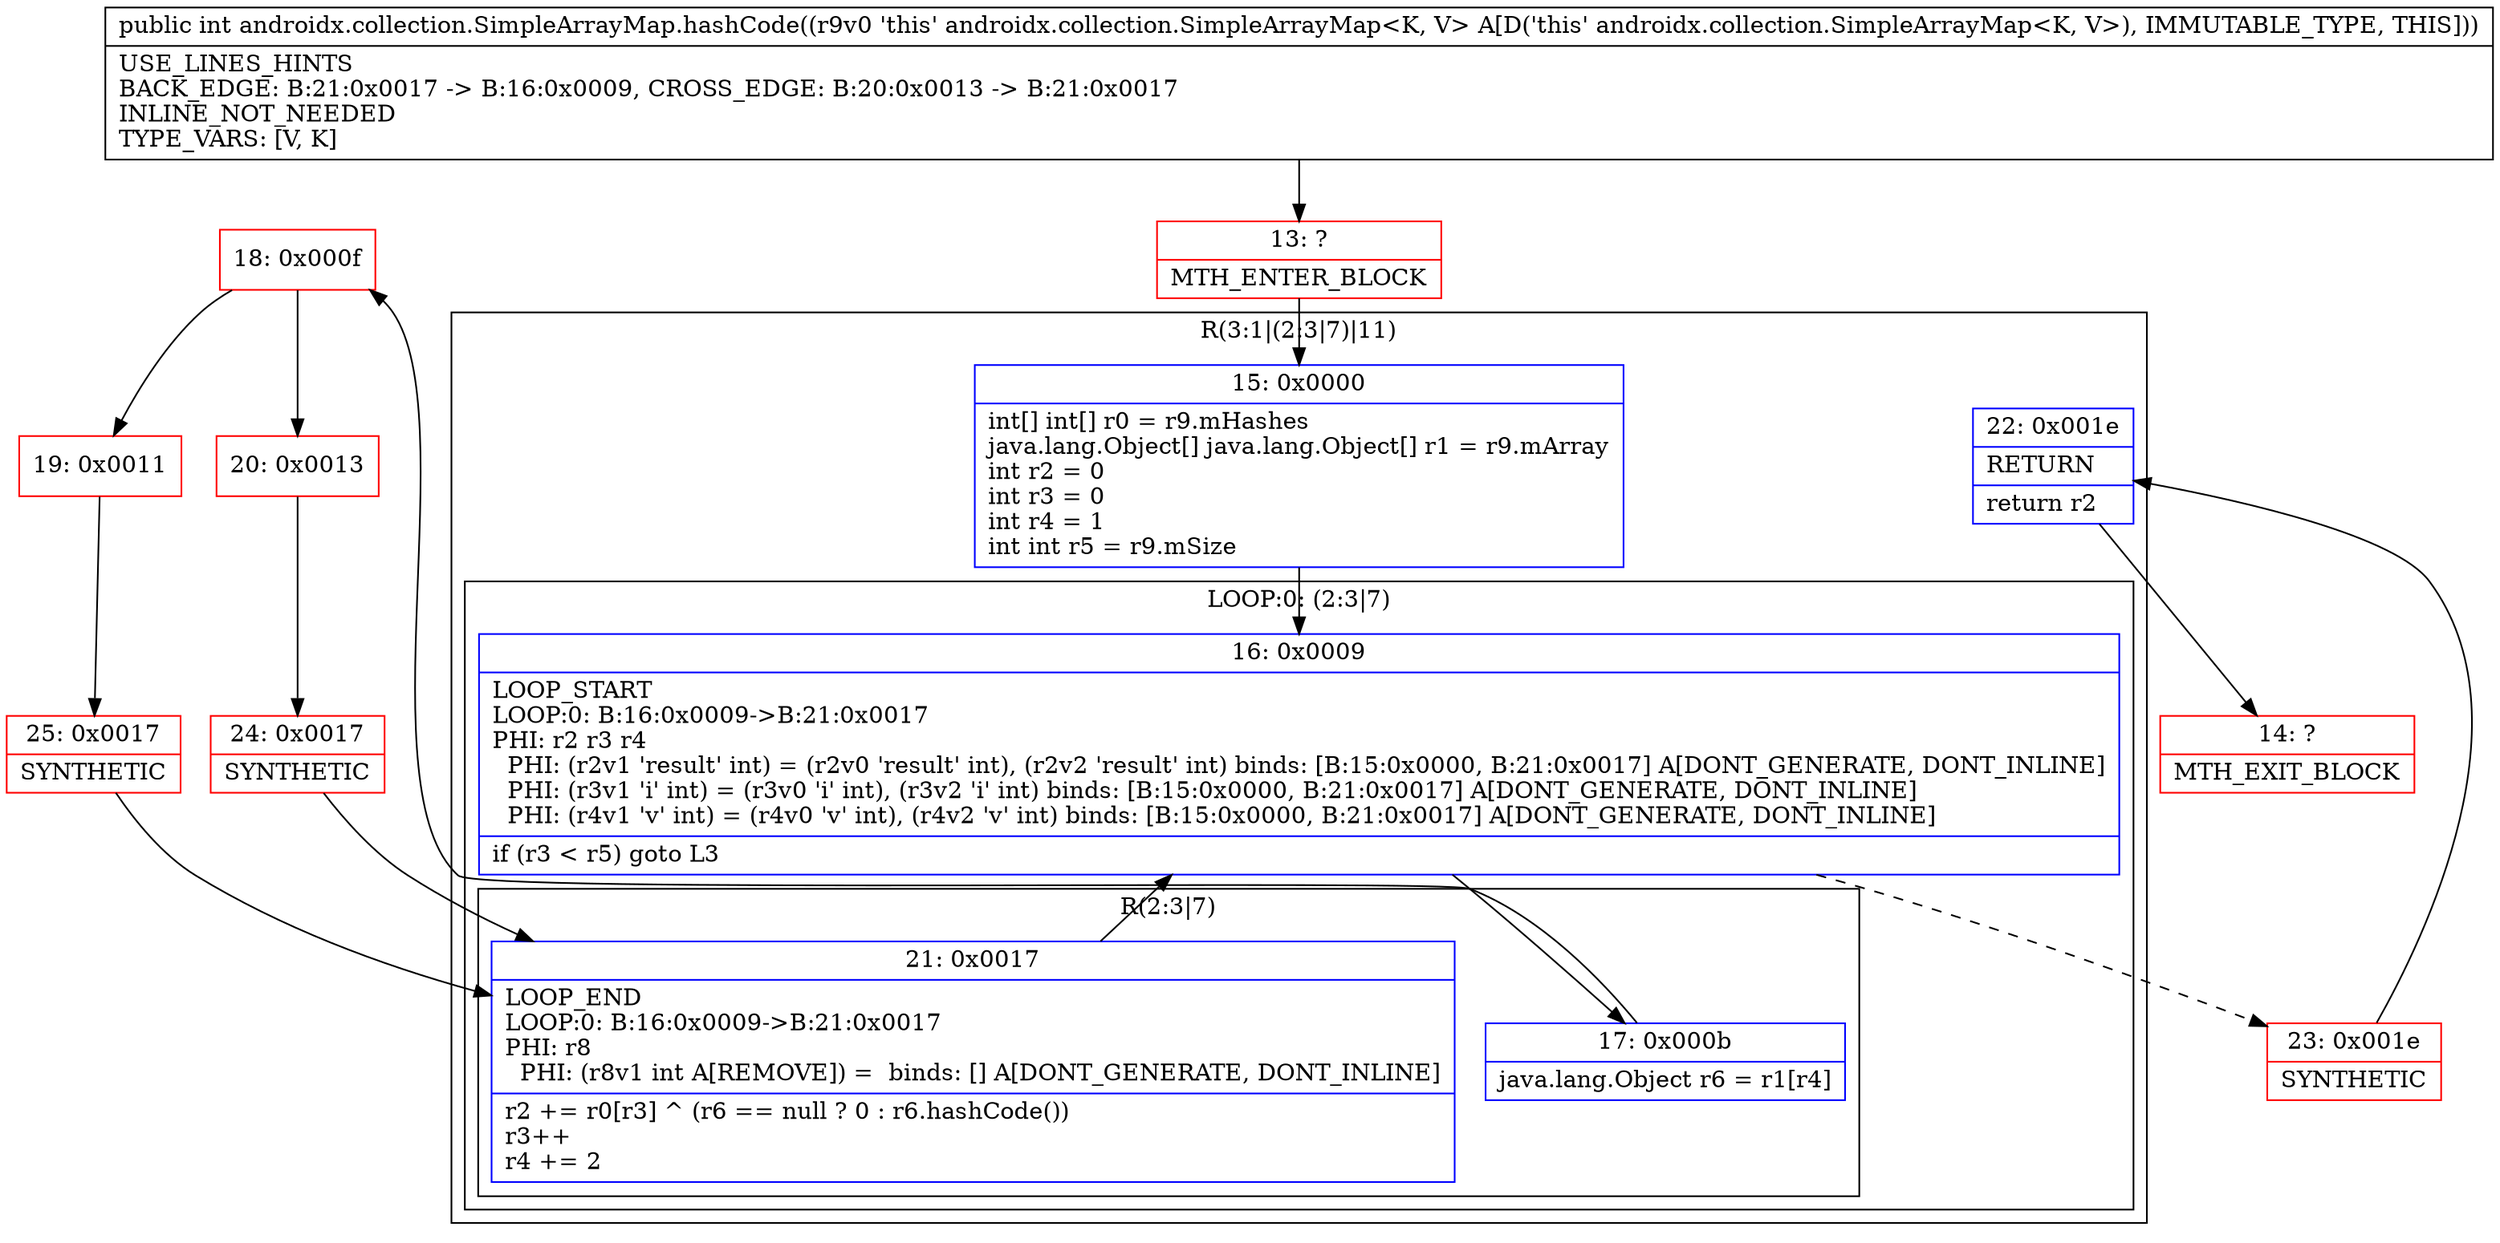 digraph "CFG forandroidx.collection.SimpleArrayMap.hashCode()I" {
subgraph cluster_Region_270263467 {
label = "R(3:1|(2:3|7)|11)";
node [shape=record,color=blue];
Node_15 [shape=record,label="{15\:\ 0x0000|int[] int[] r0 = r9.mHashes\ljava.lang.Object[] java.lang.Object[] r1 = r9.mArray\lint r2 = 0\lint r3 = 0\lint r4 = 1\lint int r5 = r9.mSize\l}"];
subgraph cluster_LoopRegion_93837135 {
label = "LOOP:0: (2:3|7)";
node [shape=record,color=blue];
Node_16 [shape=record,label="{16\:\ 0x0009|LOOP_START\lLOOP:0: B:16:0x0009\-\>B:21:0x0017\lPHI: r2 r3 r4 \l  PHI: (r2v1 'result' int) = (r2v0 'result' int), (r2v2 'result' int) binds: [B:15:0x0000, B:21:0x0017] A[DONT_GENERATE, DONT_INLINE]\l  PHI: (r3v1 'i' int) = (r3v0 'i' int), (r3v2 'i' int) binds: [B:15:0x0000, B:21:0x0017] A[DONT_GENERATE, DONT_INLINE]\l  PHI: (r4v1 'v' int) = (r4v0 'v' int), (r4v2 'v' int) binds: [B:15:0x0000, B:21:0x0017] A[DONT_GENERATE, DONT_INLINE]\l|if (r3 \< r5) goto L3\l}"];
subgraph cluster_Region_274591695 {
label = "R(2:3|7)";
node [shape=record,color=blue];
Node_17 [shape=record,label="{17\:\ 0x000b|java.lang.Object r6 = r1[r4]\l}"];
Node_21 [shape=record,label="{21\:\ 0x0017|LOOP_END\lLOOP:0: B:16:0x0009\-\>B:21:0x0017\lPHI: r8 \l  PHI: (r8v1 int A[REMOVE]) =  binds: [] A[DONT_GENERATE, DONT_INLINE]\l|r2 += r0[r3] ^ (r6 == null ? 0 : r6.hashCode())\lr3++\lr4 += 2\l}"];
}
}
Node_22 [shape=record,label="{22\:\ 0x001e|RETURN\l|return r2\l}"];
}
Node_13 [shape=record,color=red,label="{13\:\ ?|MTH_ENTER_BLOCK\l}"];
Node_18 [shape=record,color=red,label="{18\:\ 0x000f}"];
Node_19 [shape=record,color=red,label="{19\:\ 0x0011}"];
Node_25 [shape=record,color=red,label="{25\:\ 0x0017|SYNTHETIC\l}"];
Node_20 [shape=record,color=red,label="{20\:\ 0x0013}"];
Node_24 [shape=record,color=red,label="{24\:\ 0x0017|SYNTHETIC\l}"];
Node_23 [shape=record,color=red,label="{23\:\ 0x001e|SYNTHETIC\l}"];
Node_14 [shape=record,color=red,label="{14\:\ ?|MTH_EXIT_BLOCK\l}"];
MethodNode[shape=record,label="{public int androidx.collection.SimpleArrayMap.hashCode((r9v0 'this' androidx.collection.SimpleArrayMap\<K, V\> A[D('this' androidx.collection.SimpleArrayMap\<K, V\>), IMMUTABLE_TYPE, THIS]))  | USE_LINES_HINTS\lBACK_EDGE: B:21:0x0017 \-\> B:16:0x0009, CROSS_EDGE: B:20:0x0013 \-\> B:21:0x0017\lINLINE_NOT_NEEDED\lTYPE_VARS: [V, K]\l}"];
MethodNode -> Node_13;Node_15 -> Node_16;
Node_16 -> Node_17;
Node_16 -> Node_23[style=dashed];
Node_17 -> Node_18;
Node_21 -> Node_16;
Node_22 -> Node_14;
Node_13 -> Node_15;
Node_18 -> Node_19;
Node_18 -> Node_20;
Node_19 -> Node_25;
Node_25 -> Node_21;
Node_20 -> Node_24;
Node_24 -> Node_21;
Node_23 -> Node_22;
}

